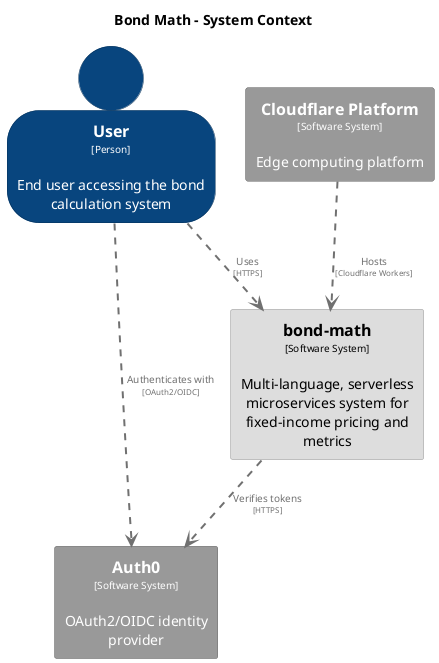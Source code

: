 @startuml
set separator none
title Bond Math - System Context

top to bottom direction
skinparam ranksep 60
skinparam nodesep 30

skinparam {
  arrowFontSize 10
  defaultTextAlignment center
  wrapWidth 200
  maxMessageSize 100
}

hide stereotype

skinparam rectangle<<Auth0>> {
  BackgroundColor #999999
  FontColor #ffffff
  BorderColor #6b6b6b
  shadowing false
}
skinparam rectangle<<CloudflarePlatform>> {
  BackgroundColor #999999
  FontColor #ffffff
  BorderColor #6b6b6b
  shadowing false
}
skinparam person<<User>> {
  BackgroundColor #08457e
  FontColor #ffffff
  BorderColor #053058
  shadowing false
}
skinparam rectangle<<bondmath>> {
  BackgroundColor #dddddd
  FontColor #000000
  BorderColor #9a9a9a
  shadowing false
}

person "==User\n<size:10>[Person]</size>\n\nEnd user accessing the bond calculation system" <<User>> as User
rectangle "==Auth0\n<size:10>[Software System]</size>\n\nOAuth2/OIDC identity provider" <<Auth0>> as Auth0
rectangle "==Cloudflare Platform\n<size:10>[Software System]</size>\n\nEdge computing platform" <<CloudflarePlatform>> as CloudflarePlatform
rectangle "==bond-math\n<size:10>[Software System]</size>\n\nMulti-language, serverless microservices system for fixed-income pricing and metrics" <<bondmath>> as bondmath

User .[#707070,thickness=2].> bondmath : "<color:#707070>Uses\n<color:#707070><size:8>[HTTPS]</size>"
User .[#707070,thickness=2].> Auth0 : "<color:#707070>Authenticates with\n<color:#707070><size:8>[OAuth2/OIDC]</size>"
bondmath .[#707070,thickness=2].> Auth0 : "<color:#707070>Verifies tokens\n<color:#707070><size:8>[HTTPS]</size>"
CloudflarePlatform .[#707070,thickness=2].> bondmath : "<color:#707070>Hosts\n<color:#707070><size:8>[Cloudflare Workers]</size>"
@enduml